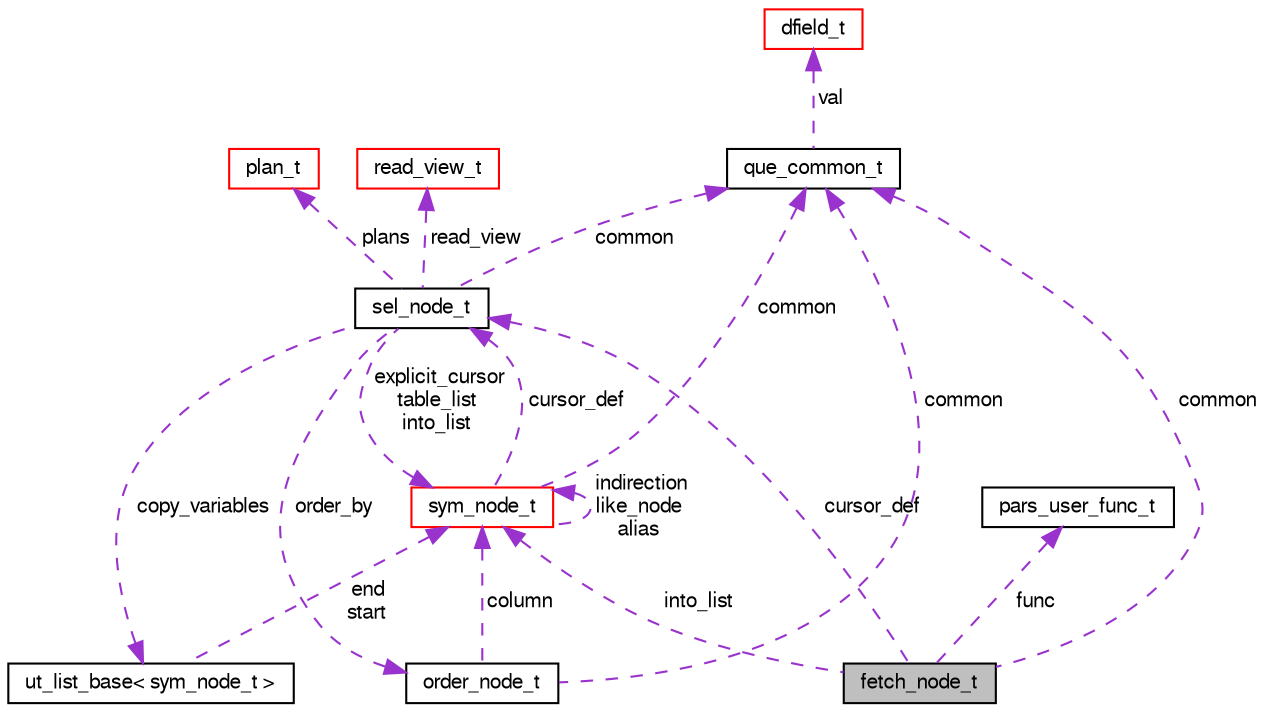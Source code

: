 digraph "fetch_node_t"
{
  bgcolor="transparent";
  edge [fontname="FreeSans",fontsize="10",labelfontname="FreeSans",labelfontsize="10"];
  node [fontname="FreeSans",fontsize="10",shape=record];
  Node1 [label="fetch_node_t",height=0.2,width=0.4,color="black", fillcolor="grey75", style="filled" fontcolor="black"];
  Node2 -> Node1 [dir="back",color="darkorchid3",fontsize="10",style="dashed",label=" common" ,fontname="FreeSans"];
  Node2 [label="que_common_t",height=0.2,width=0.4,color="black",URL="$structque__common__t.html"];
  Node3 -> Node2 [dir="back",color="darkorchid3",fontsize="10",style="dashed",label=" val" ,fontname="FreeSans"];
  Node3 [label="dfield_t",height=0.2,width=0.4,color="red",URL="$structdfield__t.html"];
  Node4 -> Node1 [dir="back",color="darkorchid3",fontsize="10",style="dashed",label=" cursor_def" ,fontname="FreeSans"];
  Node4 [label="sel_node_t",height=0.2,width=0.4,color="black",URL="$structsel__node__t.html"];
  Node2 -> Node4 [dir="back",color="darkorchid3",fontsize="10",style="dashed",label=" common" ,fontname="FreeSans"];
  Node5 -> Node4 [dir="back",color="darkorchid3",fontsize="10",style="dashed",label=" order_by" ,fontname="FreeSans"];
  Node5 [label="order_node_t",height=0.2,width=0.4,color="black",URL="$structorder__node__t.html"];
  Node2 -> Node5 [dir="back",color="darkorchid3",fontsize="10",style="dashed",label=" common" ,fontname="FreeSans"];
  Node6 -> Node5 [dir="back",color="darkorchid3",fontsize="10",style="dashed",label=" column" ,fontname="FreeSans"];
  Node6 [label="sym_node_t",height=0.2,width=0.4,color="red",URL="$structsym__node__t.html"];
  Node2 -> Node6 [dir="back",color="darkorchid3",fontsize="10",style="dashed",label=" common" ,fontname="FreeSans"];
  Node4 -> Node6 [dir="back",color="darkorchid3",fontsize="10",style="dashed",label=" cursor_def" ,fontname="FreeSans"];
  Node6 -> Node6 [dir="back",color="darkorchid3",fontsize="10",style="dashed",label=" indirection\nlike_node\nalias" ,fontname="FreeSans"];
  Node7 -> Node4 [dir="back",color="darkorchid3",fontsize="10",style="dashed",label=" copy_variables" ,fontname="FreeSans"];
  Node7 [label="ut_list_base\< sym_node_t \>",height=0.2,width=0.4,color="black",URL="$structut__list__base.html"];
  Node6 -> Node7 [dir="back",color="darkorchid3",fontsize="10",style="dashed",label=" end\nstart" ,fontname="FreeSans"];
  Node6 -> Node4 [dir="back",color="darkorchid3",fontsize="10",style="dashed",label=" explicit_cursor\ntable_list\ninto_list" ,fontname="FreeSans"];
  Node8 -> Node4 [dir="back",color="darkorchid3",fontsize="10",style="dashed",label=" plans" ,fontname="FreeSans"];
  Node8 [label="plan_t",height=0.2,width=0.4,color="red",URL="$structplan__t.html"];
  Node9 -> Node4 [dir="back",color="darkorchid3",fontsize="10",style="dashed",label=" read_view" ,fontname="FreeSans"];
  Node9 [label="read_view_t",height=0.2,width=0.4,color="red",URL="$structread__view__t.html"];
  Node6 -> Node1 [dir="back",color="darkorchid3",fontsize="10",style="dashed",label=" into_list" ,fontname="FreeSans"];
  Node10 -> Node1 [dir="back",color="darkorchid3",fontsize="10",style="dashed",label=" func" ,fontname="FreeSans"];
  Node10 [label="pars_user_func_t",height=0.2,width=0.4,color="black",URL="$structpars__user__func__t.html"];
}
